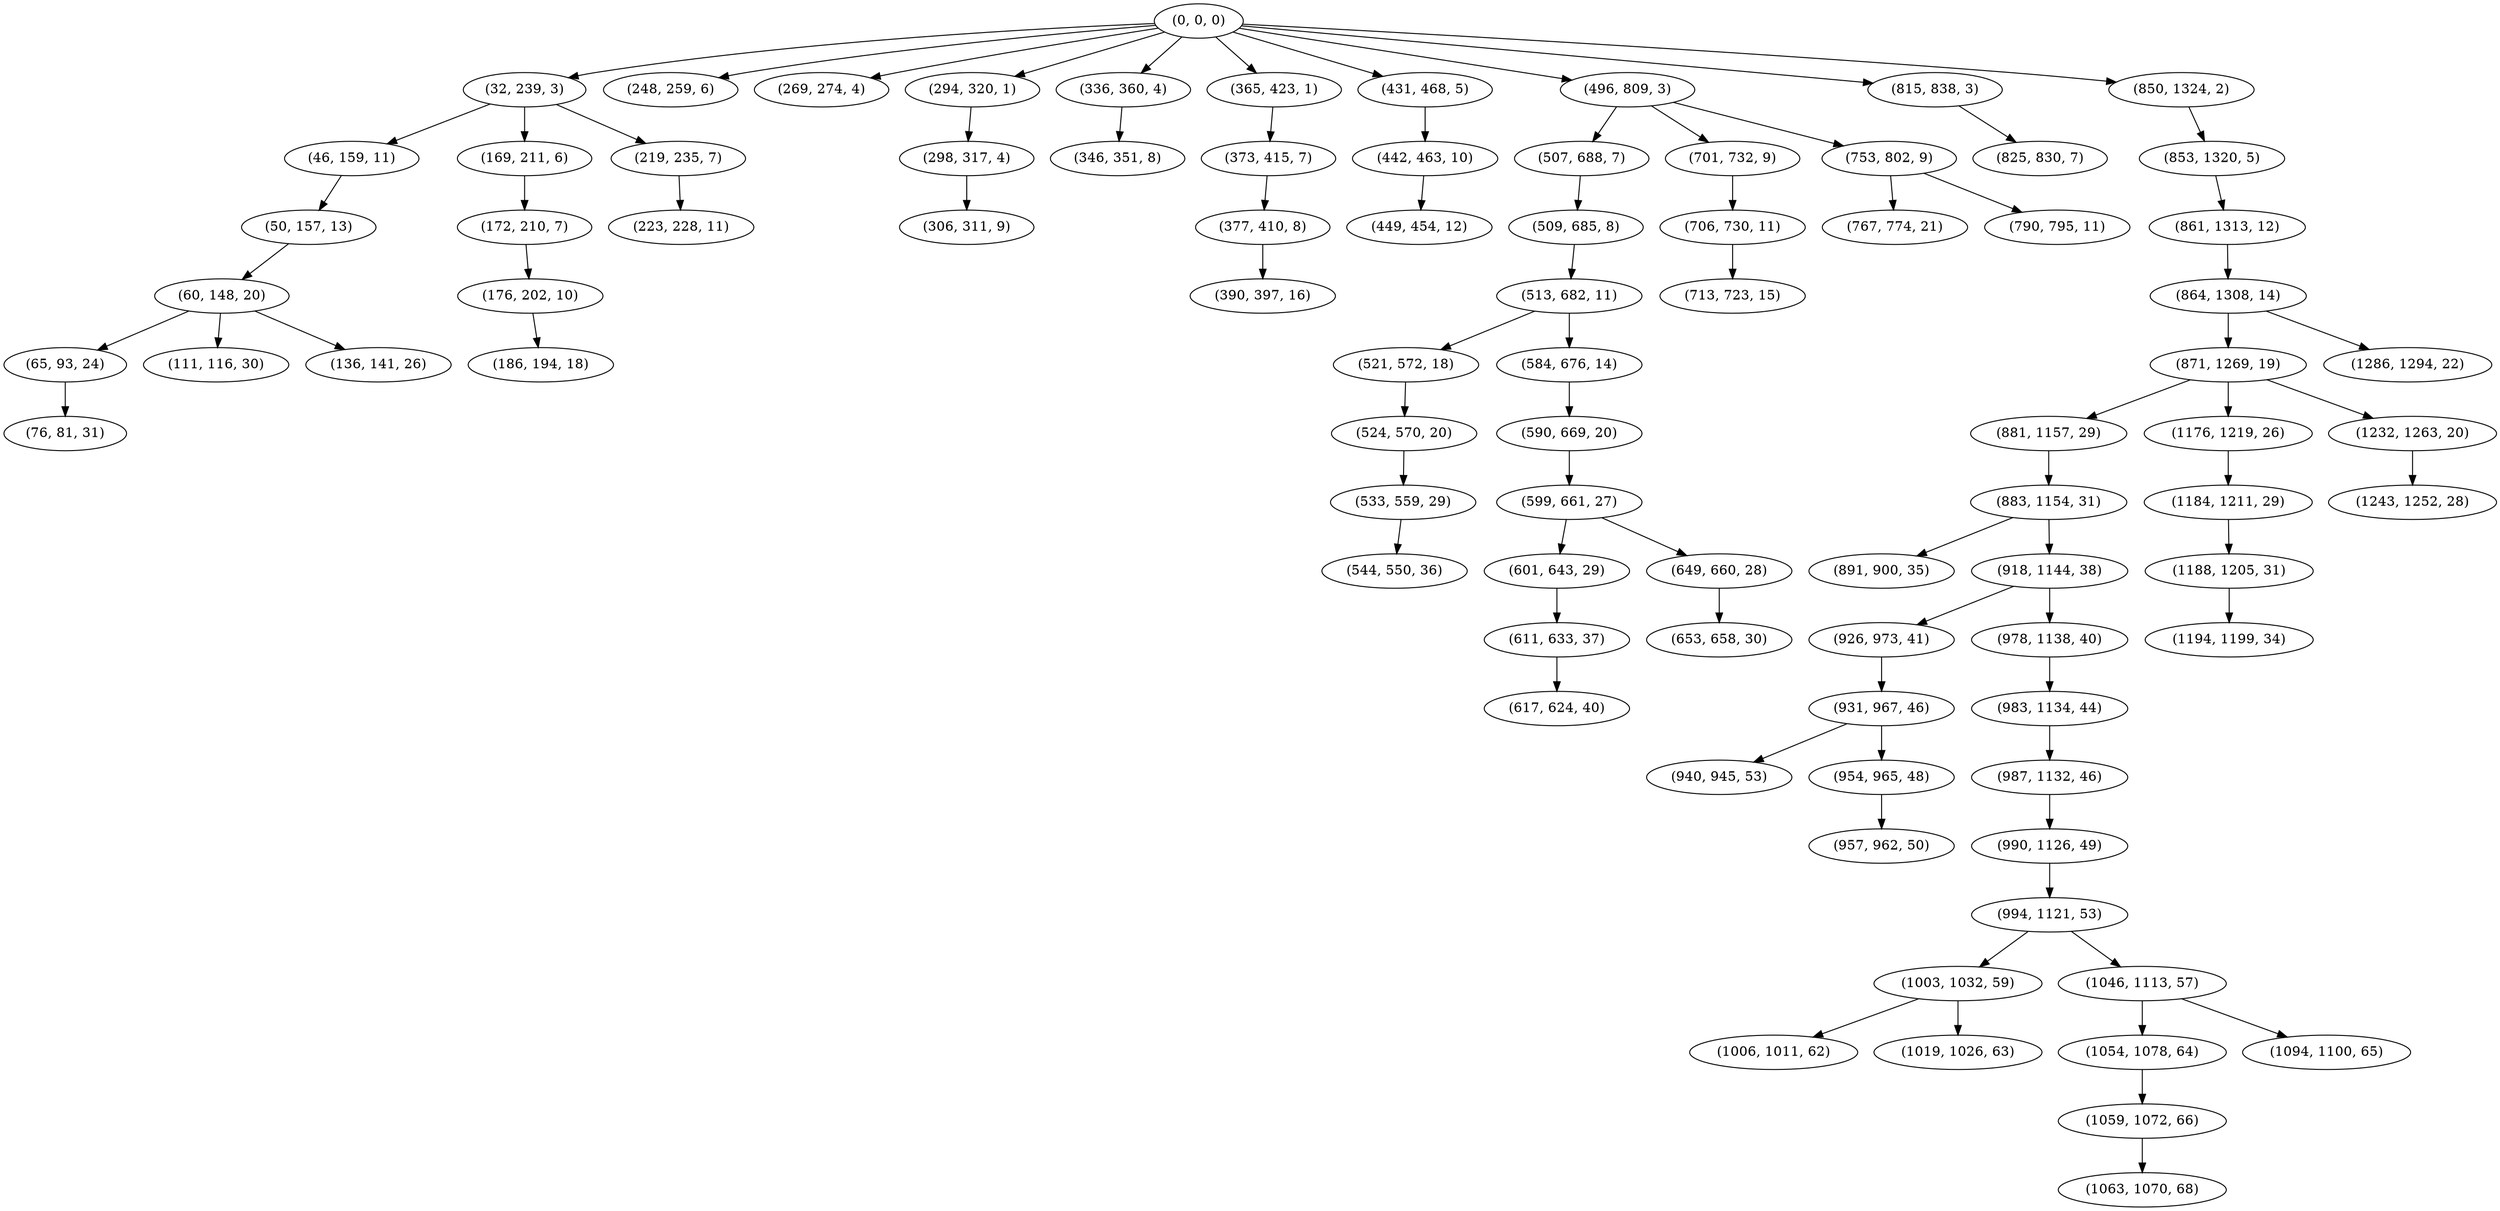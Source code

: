 digraph tree {
    "(0, 0, 0)";
    "(32, 239, 3)";
    "(46, 159, 11)";
    "(50, 157, 13)";
    "(60, 148, 20)";
    "(65, 93, 24)";
    "(76, 81, 31)";
    "(111, 116, 30)";
    "(136, 141, 26)";
    "(169, 211, 6)";
    "(172, 210, 7)";
    "(176, 202, 10)";
    "(186, 194, 18)";
    "(219, 235, 7)";
    "(223, 228, 11)";
    "(248, 259, 6)";
    "(269, 274, 4)";
    "(294, 320, 1)";
    "(298, 317, 4)";
    "(306, 311, 9)";
    "(336, 360, 4)";
    "(346, 351, 8)";
    "(365, 423, 1)";
    "(373, 415, 7)";
    "(377, 410, 8)";
    "(390, 397, 16)";
    "(431, 468, 5)";
    "(442, 463, 10)";
    "(449, 454, 12)";
    "(496, 809, 3)";
    "(507, 688, 7)";
    "(509, 685, 8)";
    "(513, 682, 11)";
    "(521, 572, 18)";
    "(524, 570, 20)";
    "(533, 559, 29)";
    "(544, 550, 36)";
    "(584, 676, 14)";
    "(590, 669, 20)";
    "(599, 661, 27)";
    "(601, 643, 29)";
    "(611, 633, 37)";
    "(617, 624, 40)";
    "(649, 660, 28)";
    "(653, 658, 30)";
    "(701, 732, 9)";
    "(706, 730, 11)";
    "(713, 723, 15)";
    "(753, 802, 9)";
    "(767, 774, 21)";
    "(790, 795, 11)";
    "(815, 838, 3)";
    "(825, 830, 7)";
    "(850, 1324, 2)";
    "(853, 1320, 5)";
    "(861, 1313, 12)";
    "(864, 1308, 14)";
    "(871, 1269, 19)";
    "(881, 1157, 29)";
    "(883, 1154, 31)";
    "(891, 900, 35)";
    "(918, 1144, 38)";
    "(926, 973, 41)";
    "(931, 967, 46)";
    "(940, 945, 53)";
    "(954, 965, 48)";
    "(957, 962, 50)";
    "(978, 1138, 40)";
    "(983, 1134, 44)";
    "(987, 1132, 46)";
    "(990, 1126, 49)";
    "(994, 1121, 53)";
    "(1003, 1032, 59)";
    "(1006, 1011, 62)";
    "(1019, 1026, 63)";
    "(1046, 1113, 57)";
    "(1054, 1078, 64)";
    "(1059, 1072, 66)";
    "(1063, 1070, 68)";
    "(1094, 1100, 65)";
    "(1176, 1219, 26)";
    "(1184, 1211, 29)";
    "(1188, 1205, 31)";
    "(1194, 1199, 34)";
    "(1232, 1263, 20)";
    "(1243, 1252, 28)";
    "(1286, 1294, 22)";
    "(0, 0, 0)" -> "(32, 239, 3)";
    "(0, 0, 0)" -> "(248, 259, 6)";
    "(0, 0, 0)" -> "(269, 274, 4)";
    "(0, 0, 0)" -> "(294, 320, 1)";
    "(0, 0, 0)" -> "(336, 360, 4)";
    "(0, 0, 0)" -> "(365, 423, 1)";
    "(0, 0, 0)" -> "(431, 468, 5)";
    "(0, 0, 0)" -> "(496, 809, 3)";
    "(0, 0, 0)" -> "(815, 838, 3)";
    "(0, 0, 0)" -> "(850, 1324, 2)";
    "(32, 239, 3)" -> "(46, 159, 11)";
    "(32, 239, 3)" -> "(169, 211, 6)";
    "(32, 239, 3)" -> "(219, 235, 7)";
    "(46, 159, 11)" -> "(50, 157, 13)";
    "(50, 157, 13)" -> "(60, 148, 20)";
    "(60, 148, 20)" -> "(65, 93, 24)";
    "(60, 148, 20)" -> "(111, 116, 30)";
    "(60, 148, 20)" -> "(136, 141, 26)";
    "(65, 93, 24)" -> "(76, 81, 31)";
    "(169, 211, 6)" -> "(172, 210, 7)";
    "(172, 210, 7)" -> "(176, 202, 10)";
    "(176, 202, 10)" -> "(186, 194, 18)";
    "(219, 235, 7)" -> "(223, 228, 11)";
    "(294, 320, 1)" -> "(298, 317, 4)";
    "(298, 317, 4)" -> "(306, 311, 9)";
    "(336, 360, 4)" -> "(346, 351, 8)";
    "(365, 423, 1)" -> "(373, 415, 7)";
    "(373, 415, 7)" -> "(377, 410, 8)";
    "(377, 410, 8)" -> "(390, 397, 16)";
    "(431, 468, 5)" -> "(442, 463, 10)";
    "(442, 463, 10)" -> "(449, 454, 12)";
    "(496, 809, 3)" -> "(507, 688, 7)";
    "(496, 809, 3)" -> "(701, 732, 9)";
    "(496, 809, 3)" -> "(753, 802, 9)";
    "(507, 688, 7)" -> "(509, 685, 8)";
    "(509, 685, 8)" -> "(513, 682, 11)";
    "(513, 682, 11)" -> "(521, 572, 18)";
    "(513, 682, 11)" -> "(584, 676, 14)";
    "(521, 572, 18)" -> "(524, 570, 20)";
    "(524, 570, 20)" -> "(533, 559, 29)";
    "(533, 559, 29)" -> "(544, 550, 36)";
    "(584, 676, 14)" -> "(590, 669, 20)";
    "(590, 669, 20)" -> "(599, 661, 27)";
    "(599, 661, 27)" -> "(601, 643, 29)";
    "(599, 661, 27)" -> "(649, 660, 28)";
    "(601, 643, 29)" -> "(611, 633, 37)";
    "(611, 633, 37)" -> "(617, 624, 40)";
    "(649, 660, 28)" -> "(653, 658, 30)";
    "(701, 732, 9)" -> "(706, 730, 11)";
    "(706, 730, 11)" -> "(713, 723, 15)";
    "(753, 802, 9)" -> "(767, 774, 21)";
    "(753, 802, 9)" -> "(790, 795, 11)";
    "(815, 838, 3)" -> "(825, 830, 7)";
    "(850, 1324, 2)" -> "(853, 1320, 5)";
    "(853, 1320, 5)" -> "(861, 1313, 12)";
    "(861, 1313, 12)" -> "(864, 1308, 14)";
    "(864, 1308, 14)" -> "(871, 1269, 19)";
    "(864, 1308, 14)" -> "(1286, 1294, 22)";
    "(871, 1269, 19)" -> "(881, 1157, 29)";
    "(871, 1269, 19)" -> "(1176, 1219, 26)";
    "(871, 1269, 19)" -> "(1232, 1263, 20)";
    "(881, 1157, 29)" -> "(883, 1154, 31)";
    "(883, 1154, 31)" -> "(891, 900, 35)";
    "(883, 1154, 31)" -> "(918, 1144, 38)";
    "(918, 1144, 38)" -> "(926, 973, 41)";
    "(918, 1144, 38)" -> "(978, 1138, 40)";
    "(926, 973, 41)" -> "(931, 967, 46)";
    "(931, 967, 46)" -> "(940, 945, 53)";
    "(931, 967, 46)" -> "(954, 965, 48)";
    "(954, 965, 48)" -> "(957, 962, 50)";
    "(978, 1138, 40)" -> "(983, 1134, 44)";
    "(983, 1134, 44)" -> "(987, 1132, 46)";
    "(987, 1132, 46)" -> "(990, 1126, 49)";
    "(990, 1126, 49)" -> "(994, 1121, 53)";
    "(994, 1121, 53)" -> "(1003, 1032, 59)";
    "(994, 1121, 53)" -> "(1046, 1113, 57)";
    "(1003, 1032, 59)" -> "(1006, 1011, 62)";
    "(1003, 1032, 59)" -> "(1019, 1026, 63)";
    "(1046, 1113, 57)" -> "(1054, 1078, 64)";
    "(1046, 1113, 57)" -> "(1094, 1100, 65)";
    "(1054, 1078, 64)" -> "(1059, 1072, 66)";
    "(1059, 1072, 66)" -> "(1063, 1070, 68)";
    "(1176, 1219, 26)" -> "(1184, 1211, 29)";
    "(1184, 1211, 29)" -> "(1188, 1205, 31)";
    "(1188, 1205, 31)" -> "(1194, 1199, 34)";
    "(1232, 1263, 20)" -> "(1243, 1252, 28)";
}
